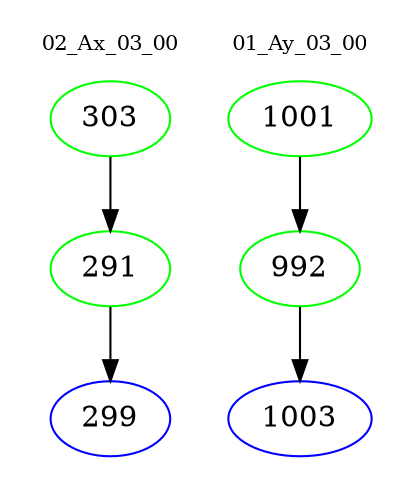 digraph{
subgraph cluster_0 {
color = white
label = "02_Ax_03_00";
fontsize=10;
T0_303 [label="303", color="green"]
T0_303 -> T0_291 [color="black"]
T0_291 [label="291", color="green"]
T0_291 -> T0_299 [color="black"]
T0_299 [label="299", color="blue"]
}
subgraph cluster_1 {
color = white
label = "01_Ay_03_00";
fontsize=10;
T1_1001 [label="1001", color="green"]
T1_1001 -> T1_992 [color="black"]
T1_992 [label="992", color="green"]
T1_992 -> T1_1003 [color="black"]
T1_1003 [label="1003", color="blue"]
}
}
